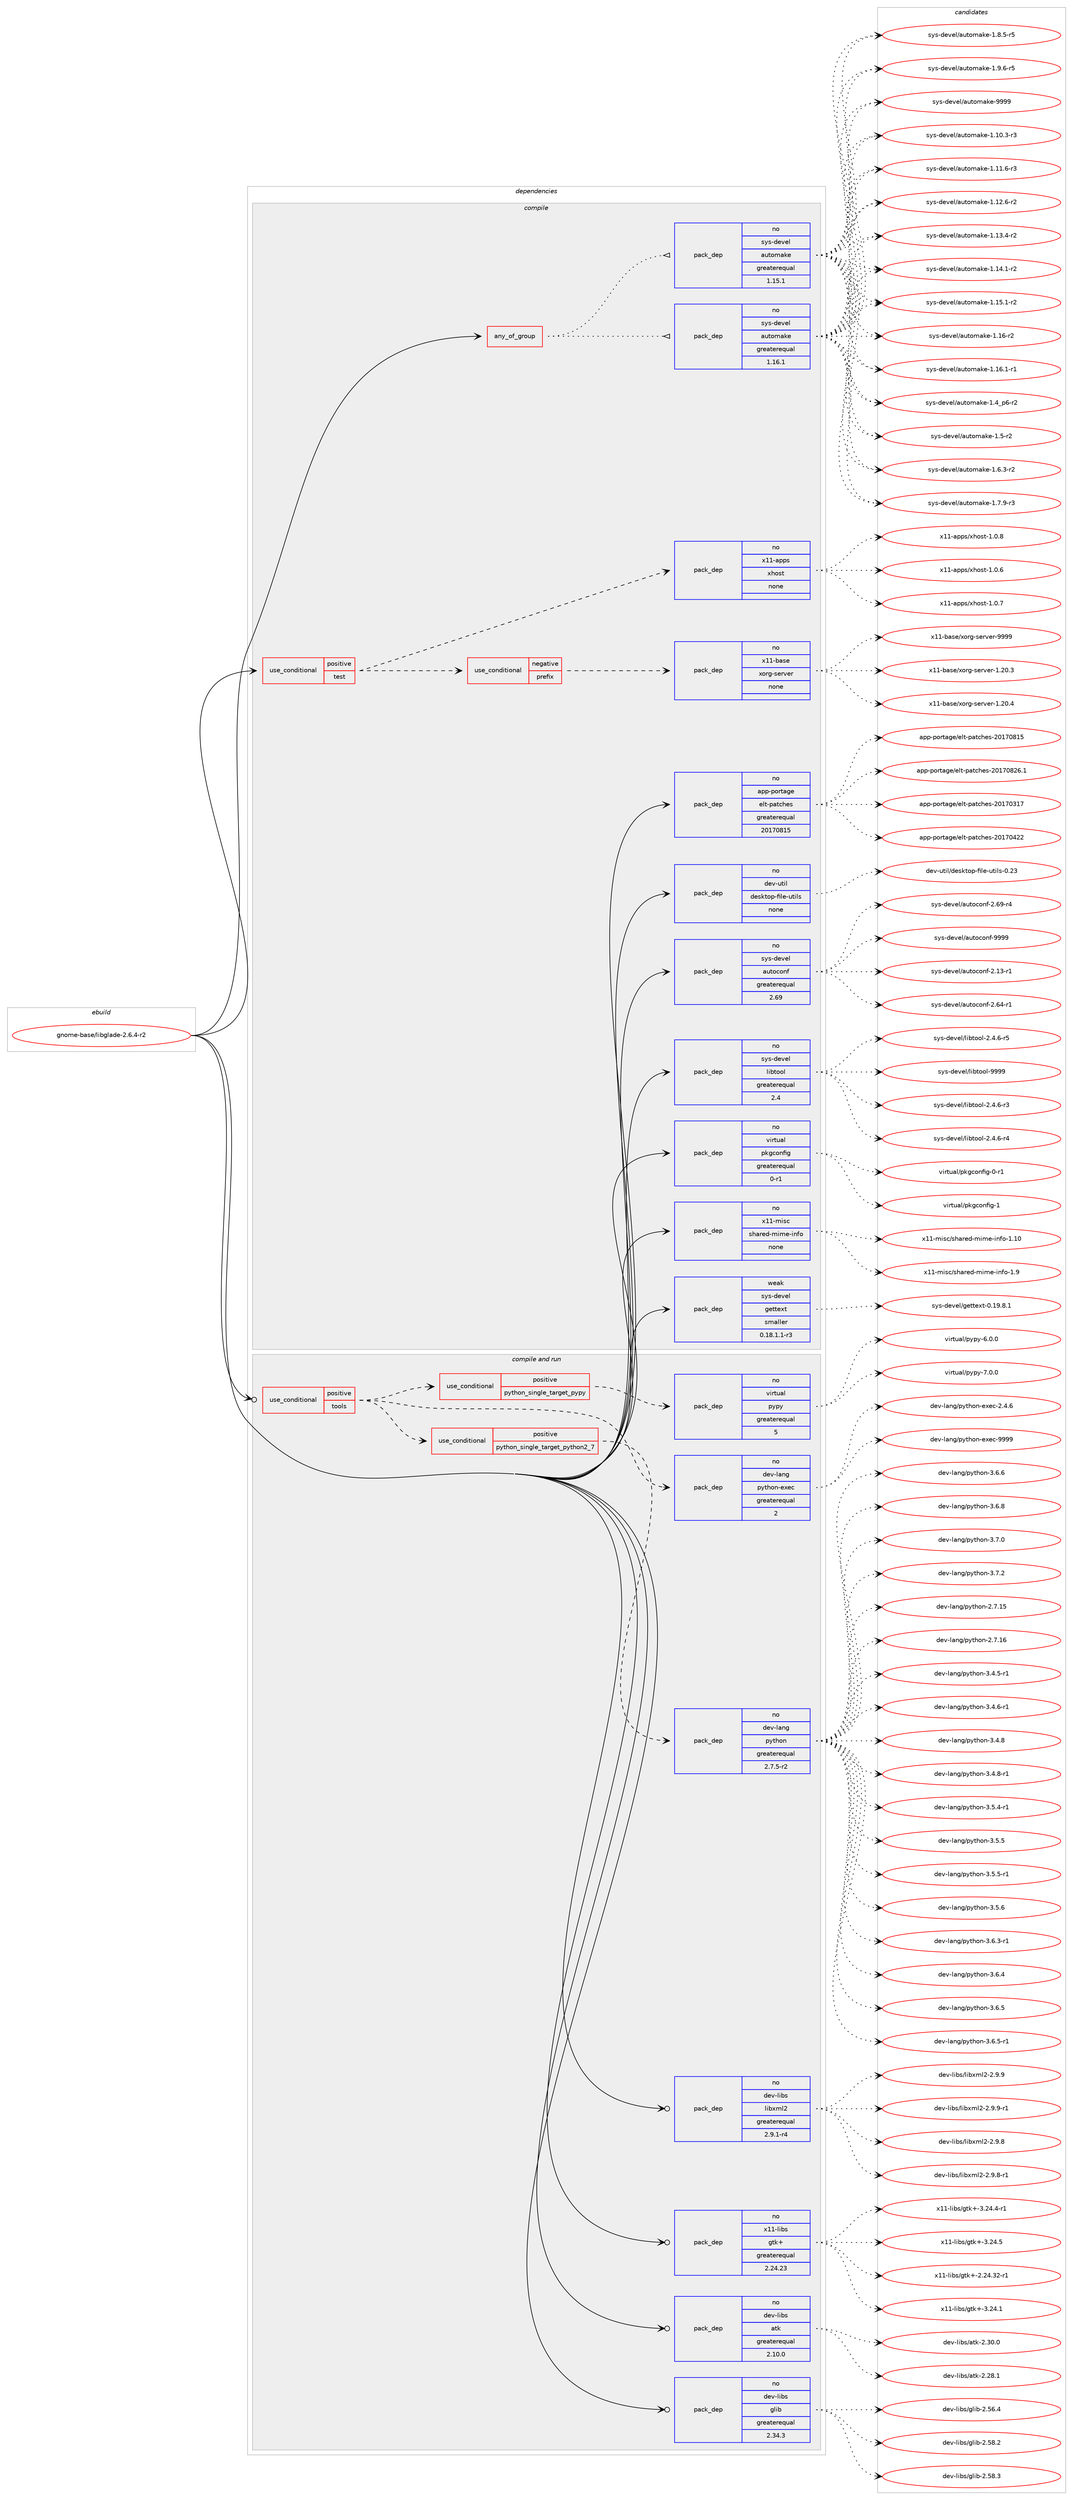 digraph prolog {

# *************
# Graph options
# *************

newrank=true;
concentrate=true;
compound=true;
graph [rankdir=LR,fontname=Helvetica,fontsize=10,ranksep=1.5];#, ranksep=2.5, nodesep=0.2];
edge  [arrowhead=vee];
node  [fontname=Helvetica,fontsize=10];

# **********
# The ebuild
# **********

subgraph cluster_leftcol {
color=gray;
rank=same;
label=<<i>ebuild</i>>;
id [label="gnome-base/libglade-2.6.4-r2", color=red, width=4, href="../gnome-base/libglade-2.6.4-r2.svg"];
}

# ****************
# The dependencies
# ****************

subgraph cluster_midcol {
color=gray;
label=<<i>dependencies</i>>;
subgraph cluster_compile {
fillcolor="#eeeeee";
style=filled;
label=<<i>compile</i>>;
subgraph any23553 {
dependency1564643 [label=<<TABLE BORDER="0" CELLBORDER="1" CELLSPACING="0" CELLPADDING="4"><TR><TD CELLPADDING="10">any_of_group</TD></TR></TABLE>>, shape=none, color=red];subgraph pack1112794 {
dependency1564644 [label=<<TABLE BORDER="0" CELLBORDER="1" CELLSPACING="0" CELLPADDING="4" WIDTH="220"><TR><TD ROWSPAN="6" CELLPADDING="30">pack_dep</TD></TR><TR><TD WIDTH="110">no</TD></TR><TR><TD>sys-devel</TD></TR><TR><TD>automake</TD></TR><TR><TD>greaterequal</TD></TR><TR><TD>1.16.1</TD></TR></TABLE>>, shape=none, color=blue];
}
dependency1564643:e -> dependency1564644:w [weight=20,style="dotted",arrowhead="oinv"];
subgraph pack1112795 {
dependency1564645 [label=<<TABLE BORDER="0" CELLBORDER="1" CELLSPACING="0" CELLPADDING="4" WIDTH="220"><TR><TD ROWSPAN="6" CELLPADDING="30">pack_dep</TD></TR><TR><TD WIDTH="110">no</TD></TR><TR><TD>sys-devel</TD></TR><TR><TD>automake</TD></TR><TR><TD>greaterequal</TD></TR><TR><TD>1.15.1</TD></TR></TABLE>>, shape=none, color=blue];
}
dependency1564643:e -> dependency1564645:w [weight=20,style="dotted",arrowhead="oinv"];
}
id:e -> dependency1564643:w [weight=20,style="solid",arrowhead="vee"];
subgraph cond427685 {
dependency1564646 [label=<<TABLE BORDER="0" CELLBORDER="1" CELLSPACING="0" CELLPADDING="4"><TR><TD ROWSPAN="3" CELLPADDING="10">use_conditional</TD></TR><TR><TD>positive</TD></TR><TR><TD>test</TD></TR></TABLE>>, shape=none, color=red];
subgraph cond427686 {
dependency1564647 [label=<<TABLE BORDER="0" CELLBORDER="1" CELLSPACING="0" CELLPADDING="4"><TR><TD ROWSPAN="3" CELLPADDING="10">use_conditional</TD></TR><TR><TD>negative</TD></TR><TR><TD>prefix</TD></TR></TABLE>>, shape=none, color=red];
subgraph pack1112796 {
dependency1564648 [label=<<TABLE BORDER="0" CELLBORDER="1" CELLSPACING="0" CELLPADDING="4" WIDTH="220"><TR><TD ROWSPAN="6" CELLPADDING="30">pack_dep</TD></TR><TR><TD WIDTH="110">no</TD></TR><TR><TD>x11-base</TD></TR><TR><TD>xorg-server</TD></TR><TR><TD>none</TD></TR><TR><TD></TD></TR></TABLE>>, shape=none, color=blue];
}
dependency1564647:e -> dependency1564648:w [weight=20,style="dashed",arrowhead="vee"];
}
dependency1564646:e -> dependency1564647:w [weight=20,style="dashed",arrowhead="vee"];
subgraph pack1112797 {
dependency1564649 [label=<<TABLE BORDER="0" CELLBORDER="1" CELLSPACING="0" CELLPADDING="4" WIDTH="220"><TR><TD ROWSPAN="6" CELLPADDING="30">pack_dep</TD></TR><TR><TD WIDTH="110">no</TD></TR><TR><TD>x11-apps</TD></TR><TR><TD>xhost</TD></TR><TR><TD>none</TD></TR><TR><TD></TD></TR></TABLE>>, shape=none, color=blue];
}
dependency1564646:e -> dependency1564649:w [weight=20,style="dashed",arrowhead="vee"];
}
id:e -> dependency1564646:w [weight=20,style="solid",arrowhead="vee"];
subgraph pack1112798 {
dependency1564650 [label=<<TABLE BORDER="0" CELLBORDER="1" CELLSPACING="0" CELLPADDING="4" WIDTH="220"><TR><TD ROWSPAN="6" CELLPADDING="30">pack_dep</TD></TR><TR><TD WIDTH="110">no</TD></TR><TR><TD>app-portage</TD></TR><TR><TD>elt-patches</TD></TR><TR><TD>greaterequal</TD></TR><TR><TD>20170815</TD></TR></TABLE>>, shape=none, color=blue];
}
id:e -> dependency1564650:w [weight=20,style="solid",arrowhead="vee"];
subgraph pack1112799 {
dependency1564651 [label=<<TABLE BORDER="0" CELLBORDER="1" CELLSPACING="0" CELLPADDING="4" WIDTH="220"><TR><TD ROWSPAN="6" CELLPADDING="30">pack_dep</TD></TR><TR><TD WIDTH="110">no</TD></TR><TR><TD>dev-util</TD></TR><TR><TD>desktop-file-utils</TD></TR><TR><TD>none</TD></TR><TR><TD></TD></TR></TABLE>>, shape=none, color=blue];
}
id:e -> dependency1564651:w [weight=20,style="solid",arrowhead="vee"];
subgraph pack1112800 {
dependency1564652 [label=<<TABLE BORDER="0" CELLBORDER="1" CELLSPACING="0" CELLPADDING="4" WIDTH="220"><TR><TD ROWSPAN="6" CELLPADDING="30">pack_dep</TD></TR><TR><TD WIDTH="110">no</TD></TR><TR><TD>sys-devel</TD></TR><TR><TD>autoconf</TD></TR><TR><TD>greaterequal</TD></TR><TR><TD>2.69</TD></TR></TABLE>>, shape=none, color=blue];
}
id:e -> dependency1564652:w [weight=20,style="solid",arrowhead="vee"];
subgraph pack1112801 {
dependency1564653 [label=<<TABLE BORDER="0" CELLBORDER="1" CELLSPACING="0" CELLPADDING="4" WIDTH="220"><TR><TD ROWSPAN="6" CELLPADDING="30">pack_dep</TD></TR><TR><TD WIDTH="110">no</TD></TR><TR><TD>sys-devel</TD></TR><TR><TD>libtool</TD></TR><TR><TD>greaterequal</TD></TR><TR><TD>2.4</TD></TR></TABLE>>, shape=none, color=blue];
}
id:e -> dependency1564653:w [weight=20,style="solid",arrowhead="vee"];
subgraph pack1112802 {
dependency1564654 [label=<<TABLE BORDER="0" CELLBORDER="1" CELLSPACING="0" CELLPADDING="4" WIDTH="220"><TR><TD ROWSPAN="6" CELLPADDING="30">pack_dep</TD></TR><TR><TD WIDTH="110">no</TD></TR><TR><TD>virtual</TD></TR><TR><TD>pkgconfig</TD></TR><TR><TD>greaterequal</TD></TR><TR><TD>0-r1</TD></TR></TABLE>>, shape=none, color=blue];
}
id:e -> dependency1564654:w [weight=20,style="solid",arrowhead="vee"];
subgraph pack1112803 {
dependency1564655 [label=<<TABLE BORDER="0" CELLBORDER="1" CELLSPACING="0" CELLPADDING="4" WIDTH="220"><TR><TD ROWSPAN="6" CELLPADDING="30">pack_dep</TD></TR><TR><TD WIDTH="110">no</TD></TR><TR><TD>x11-misc</TD></TR><TR><TD>shared-mime-info</TD></TR><TR><TD>none</TD></TR><TR><TD></TD></TR></TABLE>>, shape=none, color=blue];
}
id:e -> dependency1564655:w [weight=20,style="solid",arrowhead="vee"];
subgraph pack1112804 {
dependency1564656 [label=<<TABLE BORDER="0" CELLBORDER="1" CELLSPACING="0" CELLPADDING="4" WIDTH="220"><TR><TD ROWSPAN="6" CELLPADDING="30">pack_dep</TD></TR><TR><TD WIDTH="110">weak</TD></TR><TR><TD>sys-devel</TD></TR><TR><TD>gettext</TD></TR><TR><TD>smaller</TD></TR><TR><TD>0.18.1.1-r3</TD></TR></TABLE>>, shape=none, color=blue];
}
id:e -> dependency1564656:w [weight=20,style="solid",arrowhead="vee"];
}
subgraph cluster_compileandrun {
fillcolor="#eeeeee";
style=filled;
label=<<i>compile and run</i>>;
subgraph cond427687 {
dependency1564657 [label=<<TABLE BORDER="0" CELLBORDER="1" CELLSPACING="0" CELLPADDING="4"><TR><TD ROWSPAN="3" CELLPADDING="10">use_conditional</TD></TR><TR><TD>positive</TD></TR><TR><TD>tools</TD></TR></TABLE>>, shape=none, color=red];
subgraph cond427688 {
dependency1564658 [label=<<TABLE BORDER="0" CELLBORDER="1" CELLSPACING="0" CELLPADDING="4"><TR><TD ROWSPAN="3" CELLPADDING="10">use_conditional</TD></TR><TR><TD>positive</TD></TR><TR><TD>python_single_target_pypy</TD></TR></TABLE>>, shape=none, color=red];
subgraph pack1112805 {
dependency1564659 [label=<<TABLE BORDER="0" CELLBORDER="1" CELLSPACING="0" CELLPADDING="4" WIDTH="220"><TR><TD ROWSPAN="6" CELLPADDING="30">pack_dep</TD></TR><TR><TD WIDTH="110">no</TD></TR><TR><TD>virtual</TD></TR><TR><TD>pypy</TD></TR><TR><TD>greaterequal</TD></TR><TR><TD>5</TD></TR></TABLE>>, shape=none, color=blue];
}
dependency1564658:e -> dependency1564659:w [weight=20,style="dashed",arrowhead="vee"];
}
dependency1564657:e -> dependency1564658:w [weight=20,style="dashed",arrowhead="vee"];
subgraph cond427689 {
dependency1564660 [label=<<TABLE BORDER="0" CELLBORDER="1" CELLSPACING="0" CELLPADDING="4"><TR><TD ROWSPAN="3" CELLPADDING="10">use_conditional</TD></TR><TR><TD>positive</TD></TR><TR><TD>python_single_target_python2_7</TD></TR></TABLE>>, shape=none, color=red];
subgraph pack1112806 {
dependency1564661 [label=<<TABLE BORDER="0" CELLBORDER="1" CELLSPACING="0" CELLPADDING="4" WIDTH="220"><TR><TD ROWSPAN="6" CELLPADDING="30">pack_dep</TD></TR><TR><TD WIDTH="110">no</TD></TR><TR><TD>dev-lang</TD></TR><TR><TD>python</TD></TR><TR><TD>greaterequal</TD></TR><TR><TD>2.7.5-r2</TD></TR></TABLE>>, shape=none, color=blue];
}
dependency1564660:e -> dependency1564661:w [weight=20,style="dashed",arrowhead="vee"];
}
dependency1564657:e -> dependency1564660:w [weight=20,style="dashed",arrowhead="vee"];
subgraph pack1112807 {
dependency1564662 [label=<<TABLE BORDER="0" CELLBORDER="1" CELLSPACING="0" CELLPADDING="4" WIDTH="220"><TR><TD ROWSPAN="6" CELLPADDING="30">pack_dep</TD></TR><TR><TD WIDTH="110">no</TD></TR><TR><TD>dev-lang</TD></TR><TR><TD>python-exec</TD></TR><TR><TD>greaterequal</TD></TR><TR><TD>2</TD></TR></TABLE>>, shape=none, color=blue];
}
dependency1564657:e -> dependency1564662:w [weight=20,style="dashed",arrowhead="vee"];
}
id:e -> dependency1564657:w [weight=20,style="solid",arrowhead="odotvee"];
subgraph pack1112808 {
dependency1564663 [label=<<TABLE BORDER="0" CELLBORDER="1" CELLSPACING="0" CELLPADDING="4" WIDTH="220"><TR><TD ROWSPAN="6" CELLPADDING="30">pack_dep</TD></TR><TR><TD WIDTH="110">no</TD></TR><TR><TD>dev-libs</TD></TR><TR><TD>atk</TD></TR><TR><TD>greaterequal</TD></TR><TR><TD>2.10.0</TD></TR></TABLE>>, shape=none, color=blue];
}
id:e -> dependency1564663:w [weight=20,style="solid",arrowhead="odotvee"];
subgraph pack1112809 {
dependency1564664 [label=<<TABLE BORDER="0" CELLBORDER="1" CELLSPACING="0" CELLPADDING="4" WIDTH="220"><TR><TD ROWSPAN="6" CELLPADDING="30">pack_dep</TD></TR><TR><TD WIDTH="110">no</TD></TR><TR><TD>dev-libs</TD></TR><TR><TD>glib</TD></TR><TR><TD>greaterequal</TD></TR><TR><TD>2.34.3</TD></TR></TABLE>>, shape=none, color=blue];
}
id:e -> dependency1564664:w [weight=20,style="solid",arrowhead="odotvee"];
subgraph pack1112810 {
dependency1564665 [label=<<TABLE BORDER="0" CELLBORDER="1" CELLSPACING="0" CELLPADDING="4" WIDTH="220"><TR><TD ROWSPAN="6" CELLPADDING="30">pack_dep</TD></TR><TR><TD WIDTH="110">no</TD></TR><TR><TD>dev-libs</TD></TR><TR><TD>libxml2</TD></TR><TR><TD>greaterequal</TD></TR><TR><TD>2.9.1-r4</TD></TR></TABLE>>, shape=none, color=blue];
}
id:e -> dependency1564665:w [weight=20,style="solid",arrowhead="odotvee"];
subgraph pack1112811 {
dependency1564666 [label=<<TABLE BORDER="0" CELLBORDER="1" CELLSPACING="0" CELLPADDING="4" WIDTH="220"><TR><TD ROWSPAN="6" CELLPADDING="30">pack_dep</TD></TR><TR><TD WIDTH="110">no</TD></TR><TR><TD>x11-libs</TD></TR><TR><TD>gtk+</TD></TR><TR><TD>greaterequal</TD></TR><TR><TD>2.24.23</TD></TR></TABLE>>, shape=none, color=blue];
}
id:e -> dependency1564666:w [weight=20,style="solid",arrowhead="odotvee"];
}
subgraph cluster_run {
fillcolor="#eeeeee";
style=filled;
label=<<i>run</i>>;
}
}

# **************
# The candidates
# **************

subgraph cluster_choices {
rank=same;
color=gray;
label=<<i>candidates</i>>;

subgraph choice1112794 {
color=black;
nodesep=1;
choice11512111545100101118101108479711711611110997107101454946494846514511451 [label="sys-devel/automake-1.10.3-r3", color=red, width=4,href="../sys-devel/automake-1.10.3-r3.svg"];
choice11512111545100101118101108479711711611110997107101454946494946544511451 [label="sys-devel/automake-1.11.6-r3", color=red, width=4,href="../sys-devel/automake-1.11.6-r3.svg"];
choice11512111545100101118101108479711711611110997107101454946495046544511450 [label="sys-devel/automake-1.12.6-r2", color=red, width=4,href="../sys-devel/automake-1.12.6-r2.svg"];
choice11512111545100101118101108479711711611110997107101454946495146524511450 [label="sys-devel/automake-1.13.4-r2", color=red, width=4,href="../sys-devel/automake-1.13.4-r2.svg"];
choice11512111545100101118101108479711711611110997107101454946495246494511450 [label="sys-devel/automake-1.14.1-r2", color=red, width=4,href="../sys-devel/automake-1.14.1-r2.svg"];
choice11512111545100101118101108479711711611110997107101454946495346494511450 [label="sys-devel/automake-1.15.1-r2", color=red, width=4,href="../sys-devel/automake-1.15.1-r2.svg"];
choice1151211154510010111810110847971171161111099710710145494649544511450 [label="sys-devel/automake-1.16-r2", color=red, width=4,href="../sys-devel/automake-1.16-r2.svg"];
choice11512111545100101118101108479711711611110997107101454946495446494511449 [label="sys-devel/automake-1.16.1-r1", color=red, width=4,href="../sys-devel/automake-1.16.1-r1.svg"];
choice115121115451001011181011084797117116111109971071014549465295112544511450 [label="sys-devel/automake-1.4_p6-r2", color=red, width=4,href="../sys-devel/automake-1.4_p6-r2.svg"];
choice11512111545100101118101108479711711611110997107101454946534511450 [label="sys-devel/automake-1.5-r2", color=red, width=4,href="../sys-devel/automake-1.5-r2.svg"];
choice115121115451001011181011084797117116111109971071014549465446514511450 [label="sys-devel/automake-1.6.3-r2", color=red, width=4,href="../sys-devel/automake-1.6.3-r2.svg"];
choice115121115451001011181011084797117116111109971071014549465546574511451 [label="sys-devel/automake-1.7.9-r3", color=red, width=4,href="../sys-devel/automake-1.7.9-r3.svg"];
choice115121115451001011181011084797117116111109971071014549465646534511453 [label="sys-devel/automake-1.8.5-r5", color=red, width=4,href="../sys-devel/automake-1.8.5-r5.svg"];
choice115121115451001011181011084797117116111109971071014549465746544511453 [label="sys-devel/automake-1.9.6-r5", color=red, width=4,href="../sys-devel/automake-1.9.6-r5.svg"];
choice115121115451001011181011084797117116111109971071014557575757 [label="sys-devel/automake-9999", color=red, width=4,href="../sys-devel/automake-9999.svg"];
dependency1564644:e -> choice11512111545100101118101108479711711611110997107101454946494846514511451:w [style=dotted,weight="100"];
dependency1564644:e -> choice11512111545100101118101108479711711611110997107101454946494946544511451:w [style=dotted,weight="100"];
dependency1564644:e -> choice11512111545100101118101108479711711611110997107101454946495046544511450:w [style=dotted,weight="100"];
dependency1564644:e -> choice11512111545100101118101108479711711611110997107101454946495146524511450:w [style=dotted,weight="100"];
dependency1564644:e -> choice11512111545100101118101108479711711611110997107101454946495246494511450:w [style=dotted,weight="100"];
dependency1564644:e -> choice11512111545100101118101108479711711611110997107101454946495346494511450:w [style=dotted,weight="100"];
dependency1564644:e -> choice1151211154510010111810110847971171161111099710710145494649544511450:w [style=dotted,weight="100"];
dependency1564644:e -> choice11512111545100101118101108479711711611110997107101454946495446494511449:w [style=dotted,weight="100"];
dependency1564644:e -> choice115121115451001011181011084797117116111109971071014549465295112544511450:w [style=dotted,weight="100"];
dependency1564644:e -> choice11512111545100101118101108479711711611110997107101454946534511450:w [style=dotted,weight="100"];
dependency1564644:e -> choice115121115451001011181011084797117116111109971071014549465446514511450:w [style=dotted,weight="100"];
dependency1564644:e -> choice115121115451001011181011084797117116111109971071014549465546574511451:w [style=dotted,weight="100"];
dependency1564644:e -> choice115121115451001011181011084797117116111109971071014549465646534511453:w [style=dotted,weight="100"];
dependency1564644:e -> choice115121115451001011181011084797117116111109971071014549465746544511453:w [style=dotted,weight="100"];
dependency1564644:e -> choice115121115451001011181011084797117116111109971071014557575757:w [style=dotted,weight="100"];
}
subgraph choice1112795 {
color=black;
nodesep=1;
choice11512111545100101118101108479711711611110997107101454946494846514511451 [label="sys-devel/automake-1.10.3-r3", color=red, width=4,href="../sys-devel/automake-1.10.3-r3.svg"];
choice11512111545100101118101108479711711611110997107101454946494946544511451 [label="sys-devel/automake-1.11.6-r3", color=red, width=4,href="../sys-devel/automake-1.11.6-r3.svg"];
choice11512111545100101118101108479711711611110997107101454946495046544511450 [label="sys-devel/automake-1.12.6-r2", color=red, width=4,href="../sys-devel/automake-1.12.6-r2.svg"];
choice11512111545100101118101108479711711611110997107101454946495146524511450 [label="sys-devel/automake-1.13.4-r2", color=red, width=4,href="../sys-devel/automake-1.13.4-r2.svg"];
choice11512111545100101118101108479711711611110997107101454946495246494511450 [label="sys-devel/automake-1.14.1-r2", color=red, width=4,href="../sys-devel/automake-1.14.1-r2.svg"];
choice11512111545100101118101108479711711611110997107101454946495346494511450 [label="sys-devel/automake-1.15.1-r2", color=red, width=4,href="../sys-devel/automake-1.15.1-r2.svg"];
choice1151211154510010111810110847971171161111099710710145494649544511450 [label="sys-devel/automake-1.16-r2", color=red, width=4,href="../sys-devel/automake-1.16-r2.svg"];
choice11512111545100101118101108479711711611110997107101454946495446494511449 [label="sys-devel/automake-1.16.1-r1", color=red, width=4,href="../sys-devel/automake-1.16.1-r1.svg"];
choice115121115451001011181011084797117116111109971071014549465295112544511450 [label="sys-devel/automake-1.4_p6-r2", color=red, width=4,href="../sys-devel/automake-1.4_p6-r2.svg"];
choice11512111545100101118101108479711711611110997107101454946534511450 [label="sys-devel/automake-1.5-r2", color=red, width=4,href="../sys-devel/automake-1.5-r2.svg"];
choice115121115451001011181011084797117116111109971071014549465446514511450 [label="sys-devel/automake-1.6.3-r2", color=red, width=4,href="../sys-devel/automake-1.6.3-r2.svg"];
choice115121115451001011181011084797117116111109971071014549465546574511451 [label="sys-devel/automake-1.7.9-r3", color=red, width=4,href="../sys-devel/automake-1.7.9-r3.svg"];
choice115121115451001011181011084797117116111109971071014549465646534511453 [label="sys-devel/automake-1.8.5-r5", color=red, width=4,href="../sys-devel/automake-1.8.5-r5.svg"];
choice115121115451001011181011084797117116111109971071014549465746544511453 [label="sys-devel/automake-1.9.6-r5", color=red, width=4,href="../sys-devel/automake-1.9.6-r5.svg"];
choice115121115451001011181011084797117116111109971071014557575757 [label="sys-devel/automake-9999", color=red, width=4,href="../sys-devel/automake-9999.svg"];
dependency1564645:e -> choice11512111545100101118101108479711711611110997107101454946494846514511451:w [style=dotted,weight="100"];
dependency1564645:e -> choice11512111545100101118101108479711711611110997107101454946494946544511451:w [style=dotted,weight="100"];
dependency1564645:e -> choice11512111545100101118101108479711711611110997107101454946495046544511450:w [style=dotted,weight="100"];
dependency1564645:e -> choice11512111545100101118101108479711711611110997107101454946495146524511450:w [style=dotted,weight="100"];
dependency1564645:e -> choice11512111545100101118101108479711711611110997107101454946495246494511450:w [style=dotted,weight="100"];
dependency1564645:e -> choice11512111545100101118101108479711711611110997107101454946495346494511450:w [style=dotted,weight="100"];
dependency1564645:e -> choice1151211154510010111810110847971171161111099710710145494649544511450:w [style=dotted,weight="100"];
dependency1564645:e -> choice11512111545100101118101108479711711611110997107101454946495446494511449:w [style=dotted,weight="100"];
dependency1564645:e -> choice115121115451001011181011084797117116111109971071014549465295112544511450:w [style=dotted,weight="100"];
dependency1564645:e -> choice11512111545100101118101108479711711611110997107101454946534511450:w [style=dotted,weight="100"];
dependency1564645:e -> choice115121115451001011181011084797117116111109971071014549465446514511450:w [style=dotted,weight="100"];
dependency1564645:e -> choice115121115451001011181011084797117116111109971071014549465546574511451:w [style=dotted,weight="100"];
dependency1564645:e -> choice115121115451001011181011084797117116111109971071014549465646534511453:w [style=dotted,weight="100"];
dependency1564645:e -> choice115121115451001011181011084797117116111109971071014549465746544511453:w [style=dotted,weight="100"];
dependency1564645:e -> choice115121115451001011181011084797117116111109971071014557575757:w [style=dotted,weight="100"];
}
subgraph choice1112796 {
color=black;
nodesep=1;
choice1204949459897115101471201111141034511510111411810111445494650484651 [label="x11-base/xorg-server-1.20.3", color=red, width=4,href="../x11-base/xorg-server-1.20.3.svg"];
choice1204949459897115101471201111141034511510111411810111445494650484652 [label="x11-base/xorg-server-1.20.4", color=red, width=4,href="../x11-base/xorg-server-1.20.4.svg"];
choice120494945989711510147120111114103451151011141181011144557575757 [label="x11-base/xorg-server-9999", color=red, width=4,href="../x11-base/xorg-server-9999.svg"];
dependency1564648:e -> choice1204949459897115101471201111141034511510111411810111445494650484651:w [style=dotted,weight="100"];
dependency1564648:e -> choice1204949459897115101471201111141034511510111411810111445494650484652:w [style=dotted,weight="100"];
dependency1564648:e -> choice120494945989711510147120111114103451151011141181011144557575757:w [style=dotted,weight="100"];
}
subgraph choice1112797 {
color=black;
nodesep=1;
choice1204949459711211211547120104111115116454946484654 [label="x11-apps/xhost-1.0.6", color=red, width=4,href="../x11-apps/xhost-1.0.6.svg"];
choice1204949459711211211547120104111115116454946484655 [label="x11-apps/xhost-1.0.7", color=red, width=4,href="../x11-apps/xhost-1.0.7.svg"];
choice1204949459711211211547120104111115116454946484656 [label="x11-apps/xhost-1.0.8", color=red, width=4,href="../x11-apps/xhost-1.0.8.svg"];
dependency1564649:e -> choice1204949459711211211547120104111115116454946484654:w [style=dotted,weight="100"];
dependency1564649:e -> choice1204949459711211211547120104111115116454946484655:w [style=dotted,weight="100"];
dependency1564649:e -> choice1204949459711211211547120104111115116454946484656:w [style=dotted,weight="100"];
}
subgraph choice1112798 {
color=black;
nodesep=1;
choice97112112451121111141169710310147101108116451129711699104101115455048495548514955 [label="app-portage/elt-patches-20170317", color=red, width=4,href="../app-portage/elt-patches-20170317.svg"];
choice97112112451121111141169710310147101108116451129711699104101115455048495548525050 [label="app-portage/elt-patches-20170422", color=red, width=4,href="../app-portage/elt-patches-20170422.svg"];
choice97112112451121111141169710310147101108116451129711699104101115455048495548564953 [label="app-portage/elt-patches-20170815", color=red, width=4,href="../app-portage/elt-patches-20170815.svg"];
choice971121124511211111411697103101471011081164511297116991041011154550484955485650544649 [label="app-portage/elt-patches-20170826.1", color=red, width=4,href="../app-portage/elt-patches-20170826.1.svg"];
dependency1564650:e -> choice97112112451121111141169710310147101108116451129711699104101115455048495548514955:w [style=dotted,weight="100"];
dependency1564650:e -> choice97112112451121111141169710310147101108116451129711699104101115455048495548525050:w [style=dotted,weight="100"];
dependency1564650:e -> choice97112112451121111141169710310147101108116451129711699104101115455048495548564953:w [style=dotted,weight="100"];
dependency1564650:e -> choice971121124511211111411697103101471011081164511297116991041011154550484955485650544649:w [style=dotted,weight="100"];
}
subgraph choice1112799 {
color=black;
nodesep=1;
choice100101118451171161051084710010111510711611111245102105108101451171161051081154548465051 [label="dev-util/desktop-file-utils-0.23", color=red, width=4,href="../dev-util/desktop-file-utils-0.23.svg"];
dependency1564651:e -> choice100101118451171161051084710010111510711611111245102105108101451171161051081154548465051:w [style=dotted,weight="100"];
}
subgraph choice1112800 {
color=black;
nodesep=1;
choice1151211154510010111810110847971171161119911111010245504649514511449 [label="sys-devel/autoconf-2.13-r1", color=red, width=4,href="../sys-devel/autoconf-2.13-r1.svg"];
choice1151211154510010111810110847971171161119911111010245504654524511449 [label="sys-devel/autoconf-2.64-r1", color=red, width=4,href="../sys-devel/autoconf-2.64-r1.svg"];
choice1151211154510010111810110847971171161119911111010245504654574511452 [label="sys-devel/autoconf-2.69-r4", color=red, width=4,href="../sys-devel/autoconf-2.69-r4.svg"];
choice115121115451001011181011084797117116111991111101024557575757 [label="sys-devel/autoconf-9999", color=red, width=4,href="../sys-devel/autoconf-9999.svg"];
dependency1564652:e -> choice1151211154510010111810110847971171161119911111010245504649514511449:w [style=dotted,weight="100"];
dependency1564652:e -> choice1151211154510010111810110847971171161119911111010245504654524511449:w [style=dotted,weight="100"];
dependency1564652:e -> choice1151211154510010111810110847971171161119911111010245504654574511452:w [style=dotted,weight="100"];
dependency1564652:e -> choice115121115451001011181011084797117116111991111101024557575757:w [style=dotted,weight="100"];
}
subgraph choice1112801 {
color=black;
nodesep=1;
choice1151211154510010111810110847108105981161111111084550465246544511451 [label="sys-devel/libtool-2.4.6-r3", color=red, width=4,href="../sys-devel/libtool-2.4.6-r3.svg"];
choice1151211154510010111810110847108105981161111111084550465246544511452 [label="sys-devel/libtool-2.4.6-r4", color=red, width=4,href="../sys-devel/libtool-2.4.6-r4.svg"];
choice1151211154510010111810110847108105981161111111084550465246544511453 [label="sys-devel/libtool-2.4.6-r5", color=red, width=4,href="../sys-devel/libtool-2.4.6-r5.svg"];
choice1151211154510010111810110847108105981161111111084557575757 [label="sys-devel/libtool-9999", color=red, width=4,href="../sys-devel/libtool-9999.svg"];
dependency1564653:e -> choice1151211154510010111810110847108105981161111111084550465246544511451:w [style=dotted,weight="100"];
dependency1564653:e -> choice1151211154510010111810110847108105981161111111084550465246544511452:w [style=dotted,weight="100"];
dependency1564653:e -> choice1151211154510010111810110847108105981161111111084550465246544511453:w [style=dotted,weight="100"];
dependency1564653:e -> choice1151211154510010111810110847108105981161111111084557575757:w [style=dotted,weight="100"];
}
subgraph choice1112802 {
color=black;
nodesep=1;
choice11810511411611797108471121071039911111010210510345484511449 [label="virtual/pkgconfig-0-r1", color=red, width=4,href="../virtual/pkgconfig-0-r1.svg"];
choice1181051141161179710847112107103991111101021051034549 [label="virtual/pkgconfig-1", color=red, width=4,href="../virtual/pkgconfig-1.svg"];
dependency1564654:e -> choice11810511411611797108471121071039911111010210510345484511449:w [style=dotted,weight="100"];
dependency1564654:e -> choice1181051141161179710847112107103991111101021051034549:w [style=dotted,weight="100"];
}
subgraph choice1112803 {
color=black;
nodesep=1;
choice12049494510910511599471151049711410110045109105109101451051101021114549464948 [label="x11-misc/shared-mime-info-1.10", color=red, width=4,href="../x11-misc/shared-mime-info-1.10.svg"];
choice120494945109105115994711510497114101100451091051091014510511010211145494657 [label="x11-misc/shared-mime-info-1.9", color=red, width=4,href="../x11-misc/shared-mime-info-1.9.svg"];
dependency1564655:e -> choice12049494510910511599471151049711410110045109105109101451051101021114549464948:w [style=dotted,weight="100"];
dependency1564655:e -> choice120494945109105115994711510497114101100451091051091014510511010211145494657:w [style=dotted,weight="100"];
}
subgraph choice1112804 {
color=black;
nodesep=1;
choice1151211154510010111810110847103101116116101120116454846495746564649 [label="sys-devel/gettext-0.19.8.1", color=red, width=4,href="../sys-devel/gettext-0.19.8.1.svg"];
dependency1564656:e -> choice1151211154510010111810110847103101116116101120116454846495746564649:w [style=dotted,weight="100"];
}
subgraph choice1112805 {
color=black;
nodesep=1;
choice1181051141161179710847112121112121455446484648 [label="virtual/pypy-6.0.0", color=red, width=4,href="../virtual/pypy-6.0.0.svg"];
choice1181051141161179710847112121112121455546484648 [label="virtual/pypy-7.0.0", color=red, width=4,href="../virtual/pypy-7.0.0.svg"];
dependency1564659:e -> choice1181051141161179710847112121112121455446484648:w [style=dotted,weight="100"];
dependency1564659:e -> choice1181051141161179710847112121112121455546484648:w [style=dotted,weight="100"];
}
subgraph choice1112806 {
color=black;
nodesep=1;
choice10010111845108971101034711212111610411111045504655464953 [label="dev-lang/python-2.7.15", color=red, width=4,href="../dev-lang/python-2.7.15.svg"];
choice10010111845108971101034711212111610411111045504655464954 [label="dev-lang/python-2.7.16", color=red, width=4,href="../dev-lang/python-2.7.16.svg"];
choice1001011184510897110103471121211161041111104551465246534511449 [label="dev-lang/python-3.4.5-r1", color=red, width=4,href="../dev-lang/python-3.4.5-r1.svg"];
choice1001011184510897110103471121211161041111104551465246544511449 [label="dev-lang/python-3.4.6-r1", color=red, width=4,href="../dev-lang/python-3.4.6-r1.svg"];
choice100101118451089711010347112121116104111110455146524656 [label="dev-lang/python-3.4.8", color=red, width=4,href="../dev-lang/python-3.4.8.svg"];
choice1001011184510897110103471121211161041111104551465246564511449 [label="dev-lang/python-3.4.8-r1", color=red, width=4,href="../dev-lang/python-3.4.8-r1.svg"];
choice1001011184510897110103471121211161041111104551465346524511449 [label="dev-lang/python-3.5.4-r1", color=red, width=4,href="../dev-lang/python-3.5.4-r1.svg"];
choice100101118451089711010347112121116104111110455146534653 [label="dev-lang/python-3.5.5", color=red, width=4,href="../dev-lang/python-3.5.5.svg"];
choice1001011184510897110103471121211161041111104551465346534511449 [label="dev-lang/python-3.5.5-r1", color=red, width=4,href="../dev-lang/python-3.5.5-r1.svg"];
choice100101118451089711010347112121116104111110455146534654 [label="dev-lang/python-3.5.6", color=red, width=4,href="../dev-lang/python-3.5.6.svg"];
choice1001011184510897110103471121211161041111104551465446514511449 [label="dev-lang/python-3.6.3-r1", color=red, width=4,href="../dev-lang/python-3.6.3-r1.svg"];
choice100101118451089711010347112121116104111110455146544652 [label="dev-lang/python-3.6.4", color=red, width=4,href="../dev-lang/python-3.6.4.svg"];
choice100101118451089711010347112121116104111110455146544653 [label="dev-lang/python-3.6.5", color=red, width=4,href="../dev-lang/python-3.6.5.svg"];
choice1001011184510897110103471121211161041111104551465446534511449 [label="dev-lang/python-3.6.5-r1", color=red, width=4,href="../dev-lang/python-3.6.5-r1.svg"];
choice100101118451089711010347112121116104111110455146544654 [label="dev-lang/python-3.6.6", color=red, width=4,href="../dev-lang/python-3.6.6.svg"];
choice100101118451089711010347112121116104111110455146544656 [label="dev-lang/python-3.6.8", color=red, width=4,href="../dev-lang/python-3.6.8.svg"];
choice100101118451089711010347112121116104111110455146554648 [label="dev-lang/python-3.7.0", color=red, width=4,href="../dev-lang/python-3.7.0.svg"];
choice100101118451089711010347112121116104111110455146554650 [label="dev-lang/python-3.7.2", color=red, width=4,href="../dev-lang/python-3.7.2.svg"];
dependency1564661:e -> choice10010111845108971101034711212111610411111045504655464953:w [style=dotted,weight="100"];
dependency1564661:e -> choice10010111845108971101034711212111610411111045504655464954:w [style=dotted,weight="100"];
dependency1564661:e -> choice1001011184510897110103471121211161041111104551465246534511449:w [style=dotted,weight="100"];
dependency1564661:e -> choice1001011184510897110103471121211161041111104551465246544511449:w [style=dotted,weight="100"];
dependency1564661:e -> choice100101118451089711010347112121116104111110455146524656:w [style=dotted,weight="100"];
dependency1564661:e -> choice1001011184510897110103471121211161041111104551465246564511449:w [style=dotted,weight="100"];
dependency1564661:e -> choice1001011184510897110103471121211161041111104551465346524511449:w [style=dotted,weight="100"];
dependency1564661:e -> choice100101118451089711010347112121116104111110455146534653:w [style=dotted,weight="100"];
dependency1564661:e -> choice1001011184510897110103471121211161041111104551465346534511449:w [style=dotted,weight="100"];
dependency1564661:e -> choice100101118451089711010347112121116104111110455146534654:w [style=dotted,weight="100"];
dependency1564661:e -> choice1001011184510897110103471121211161041111104551465446514511449:w [style=dotted,weight="100"];
dependency1564661:e -> choice100101118451089711010347112121116104111110455146544652:w [style=dotted,weight="100"];
dependency1564661:e -> choice100101118451089711010347112121116104111110455146544653:w [style=dotted,weight="100"];
dependency1564661:e -> choice1001011184510897110103471121211161041111104551465446534511449:w [style=dotted,weight="100"];
dependency1564661:e -> choice100101118451089711010347112121116104111110455146544654:w [style=dotted,weight="100"];
dependency1564661:e -> choice100101118451089711010347112121116104111110455146544656:w [style=dotted,weight="100"];
dependency1564661:e -> choice100101118451089711010347112121116104111110455146554648:w [style=dotted,weight="100"];
dependency1564661:e -> choice100101118451089711010347112121116104111110455146554650:w [style=dotted,weight="100"];
}
subgraph choice1112807 {
color=black;
nodesep=1;
choice1001011184510897110103471121211161041111104510112010199455046524654 [label="dev-lang/python-exec-2.4.6", color=red, width=4,href="../dev-lang/python-exec-2.4.6.svg"];
choice10010111845108971101034711212111610411111045101120101994557575757 [label="dev-lang/python-exec-9999", color=red, width=4,href="../dev-lang/python-exec-9999.svg"];
dependency1564662:e -> choice1001011184510897110103471121211161041111104510112010199455046524654:w [style=dotted,weight="100"];
dependency1564662:e -> choice10010111845108971101034711212111610411111045101120101994557575757:w [style=dotted,weight="100"];
}
subgraph choice1112808 {
color=black;
nodesep=1;
choice1001011184510810598115479711610745504650564649 [label="dev-libs/atk-2.28.1", color=red, width=4,href="../dev-libs/atk-2.28.1.svg"];
choice1001011184510810598115479711610745504651484648 [label="dev-libs/atk-2.30.0", color=red, width=4,href="../dev-libs/atk-2.30.0.svg"];
dependency1564663:e -> choice1001011184510810598115479711610745504650564649:w [style=dotted,weight="100"];
dependency1564663:e -> choice1001011184510810598115479711610745504651484648:w [style=dotted,weight="100"];
}
subgraph choice1112809 {
color=black;
nodesep=1;
choice1001011184510810598115471031081059845504653544652 [label="dev-libs/glib-2.56.4", color=red, width=4,href="../dev-libs/glib-2.56.4.svg"];
choice1001011184510810598115471031081059845504653564650 [label="dev-libs/glib-2.58.2", color=red, width=4,href="../dev-libs/glib-2.58.2.svg"];
choice1001011184510810598115471031081059845504653564651 [label="dev-libs/glib-2.58.3", color=red, width=4,href="../dev-libs/glib-2.58.3.svg"];
dependency1564664:e -> choice1001011184510810598115471031081059845504653544652:w [style=dotted,weight="100"];
dependency1564664:e -> choice1001011184510810598115471031081059845504653564650:w [style=dotted,weight="100"];
dependency1564664:e -> choice1001011184510810598115471031081059845504653564651:w [style=dotted,weight="100"];
}
subgraph choice1112810 {
color=black;
nodesep=1;
choice1001011184510810598115471081059812010910850455046574656 [label="dev-libs/libxml2-2.9.8", color=red, width=4,href="../dev-libs/libxml2-2.9.8.svg"];
choice10010111845108105981154710810598120109108504550465746564511449 [label="dev-libs/libxml2-2.9.8-r1", color=red, width=4,href="../dev-libs/libxml2-2.9.8-r1.svg"];
choice1001011184510810598115471081059812010910850455046574657 [label="dev-libs/libxml2-2.9.9", color=red, width=4,href="../dev-libs/libxml2-2.9.9.svg"];
choice10010111845108105981154710810598120109108504550465746574511449 [label="dev-libs/libxml2-2.9.9-r1", color=red, width=4,href="../dev-libs/libxml2-2.9.9-r1.svg"];
dependency1564665:e -> choice1001011184510810598115471081059812010910850455046574656:w [style=dotted,weight="100"];
dependency1564665:e -> choice10010111845108105981154710810598120109108504550465746564511449:w [style=dotted,weight="100"];
dependency1564665:e -> choice1001011184510810598115471081059812010910850455046574657:w [style=dotted,weight="100"];
dependency1564665:e -> choice10010111845108105981154710810598120109108504550465746574511449:w [style=dotted,weight="100"];
}
subgraph choice1112811 {
color=black;
nodesep=1;
choice12049494510810598115471031161074345504650524651504511449 [label="x11-libs/gtk+-2.24.32-r1", color=red, width=4,href="../x11-libs/gtk+-2.24.32-r1.svg"];
choice12049494510810598115471031161074345514650524649 [label="x11-libs/gtk+-3.24.1", color=red, width=4,href="../x11-libs/gtk+-3.24.1.svg"];
choice120494945108105981154710311610743455146505246524511449 [label="x11-libs/gtk+-3.24.4-r1", color=red, width=4,href="../x11-libs/gtk+-3.24.4-r1.svg"];
choice12049494510810598115471031161074345514650524653 [label="x11-libs/gtk+-3.24.5", color=red, width=4,href="../x11-libs/gtk+-3.24.5.svg"];
dependency1564666:e -> choice12049494510810598115471031161074345504650524651504511449:w [style=dotted,weight="100"];
dependency1564666:e -> choice12049494510810598115471031161074345514650524649:w [style=dotted,weight="100"];
dependency1564666:e -> choice120494945108105981154710311610743455146505246524511449:w [style=dotted,weight="100"];
dependency1564666:e -> choice12049494510810598115471031161074345514650524653:w [style=dotted,weight="100"];
}
}

}
